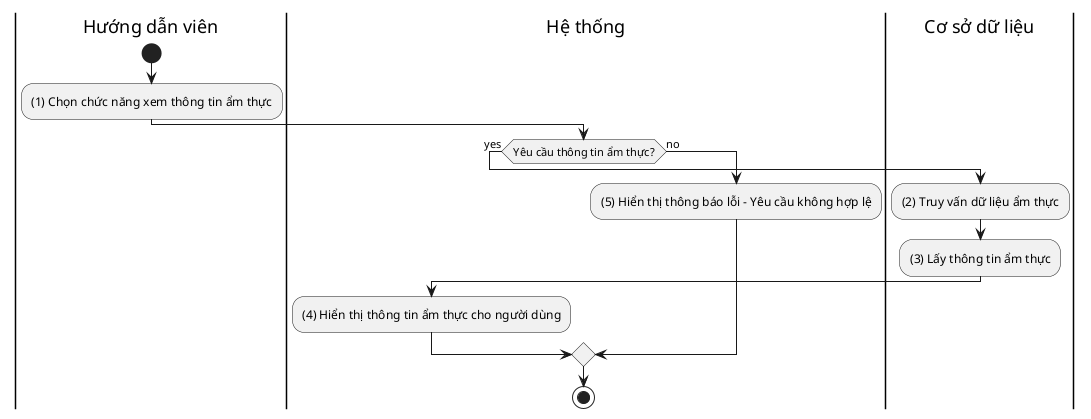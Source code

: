 @startuml provideFoodInfo_activity_diagram

|Hướng dẫn viên|
start
:(1) Chọn chức năng xem thông tin ẩm thực;

|Hệ thống|
if (Yêu cầu thông tin ẩm thực?) then (yes)
    |Cơ sở dữ liệu|
    :(2) Truy vấn dữ liệu ẩm thực;
    :(3) Lấy thông tin ẩm thực;
    |Hệ thống|
    :(4) Hiển thị thông tin ẩm thực cho người dùng;
else (no)
    :(5) Hiển thị thông báo lỗi - Yêu cầu không hợp lệ;

endif
stop
@enduml
